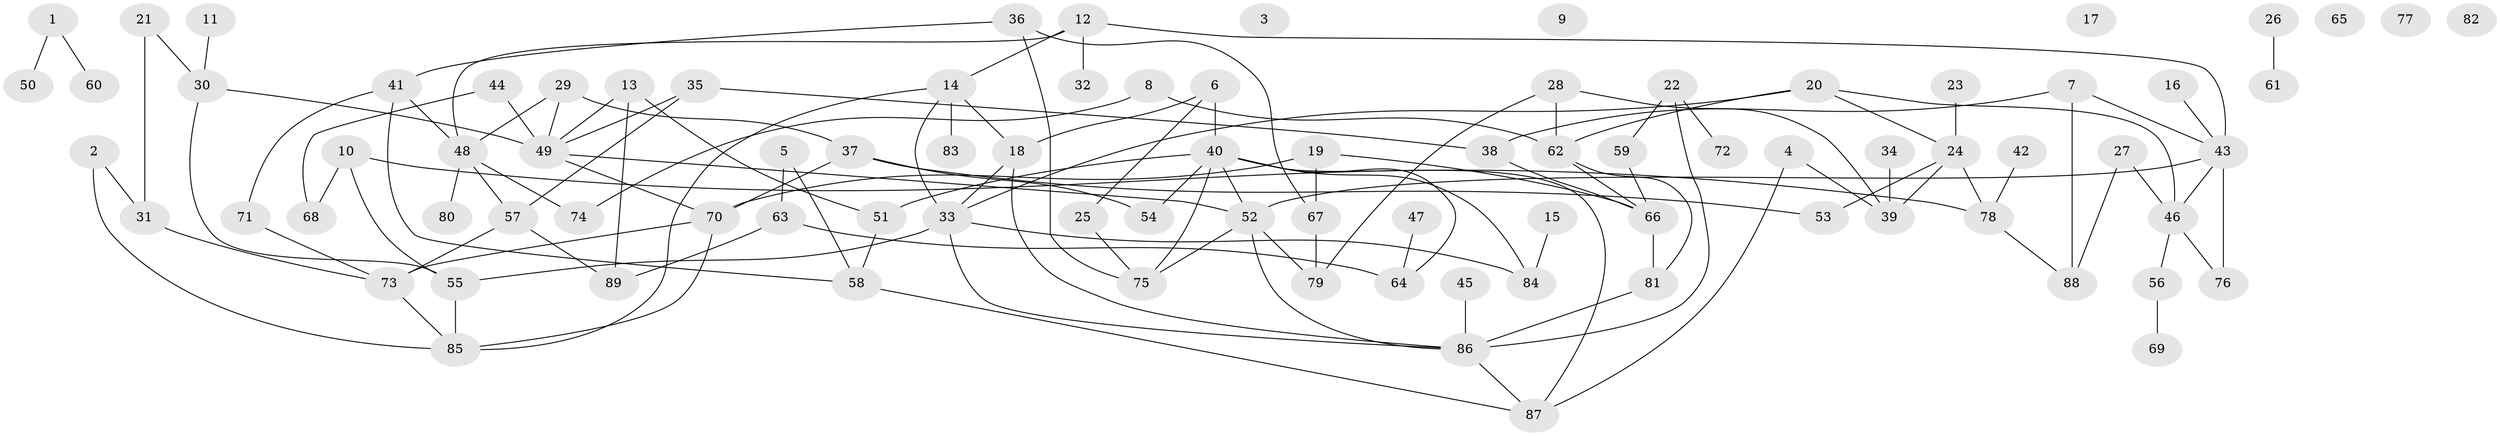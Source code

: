 // coarse degree distribution, {0: 0.18181818181818182, 5: 0.06818181818181818, 6: 0.09090909090909091, 4: 0.09090909090909091, 10: 0.06818181818181818, 9: 0.022727272727272728, 3: 0.045454545454545456, 8: 0.022727272727272728, 2: 0.18181818181818182, 1: 0.18181818181818182, 13: 0.022727272727272728, 7: 0.022727272727272728}
// Generated by graph-tools (version 1.1) at 2025/16/03/04/25 18:16:27]
// undirected, 89 vertices, 126 edges
graph export_dot {
graph [start="1"]
  node [color=gray90,style=filled];
  1;
  2;
  3;
  4;
  5;
  6;
  7;
  8;
  9;
  10;
  11;
  12;
  13;
  14;
  15;
  16;
  17;
  18;
  19;
  20;
  21;
  22;
  23;
  24;
  25;
  26;
  27;
  28;
  29;
  30;
  31;
  32;
  33;
  34;
  35;
  36;
  37;
  38;
  39;
  40;
  41;
  42;
  43;
  44;
  45;
  46;
  47;
  48;
  49;
  50;
  51;
  52;
  53;
  54;
  55;
  56;
  57;
  58;
  59;
  60;
  61;
  62;
  63;
  64;
  65;
  66;
  67;
  68;
  69;
  70;
  71;
  72;
  73;
  74;
  75;
  76;
  77;
  78;
  79;
  80;
  81;
  82;
  83;
  84;
  85;
  86;
  87;
  88;
  89;
  1 -- 50;
  1 -- 60;
  2 -- 31;
  2 -- 85;
  4 -- 39;
  4 -- 87;
  5 -- 58;
  5 -- 63;
  6 -- 18;
  6 -- 25;
  6 -- 40;
  7 -- 38;
  7 -- 43;
  7 -- 88;
  8 -- 62;
  8 -- 74;
  10 -- 55;
  10 -- 68;
  10 -- 78;
  11 -- 30;
  12 -- 14;
  12 -- 32;
  12 -- 43;
  12 -- 48;
  13 -- 49;
  13 -- 51;
  13 -- 89;
  14 -- 18;
  14 -- 33;
  14 -- 83;
  14 -- 85;
  15 -- 84;
  16 -- 43;
  18 -- 33;
  18 -- 86;
  19 -- 66;
  19 -- 67;
  19 -- 70;
  20 -- 24;
  20 -- 33;
  20 -- 46;
  20 -- 62;
  21 -- 30;
  21 -- 31;
  22 -- 59;
  22 -- 72;
  22 -- 86;
  23 -- 24;
  24 -- 39;
  24 -- 53;
  24 -- 78;
  25 -- 75;
  26 -- 61;
  27 -- 46;
  27 -- 88;
  28 -- 39;
  28 -- 62;
  28 -- 79;
  29 -- 37;
  29 -- 48;
  29 -- 49;
  30 -- 49;
  30 -- 55;
  31 -- 73;
  33 -- 55;
  33 -- 84;
  33 -- 86;
  34 -- 39;
  35 -- 38;
  35 -- 49;
  35 -- 57;
  36 -- 41;
  36 -- 67;
  36 -- 75;
  37 -- 53;
  37 -- 54;
  37 -- 70;
  38 -- 66;
  40 -- 51;
  40 -- 52;
  40 -- 54;
  40 -- 64;
  40 -- 75;
  40 -- 84;
  40 -- 87;
  41 -- 48;
  41 -- 58;
  41 -- 71;
  42 -- 78;
  43 -- 46;
  43 -- 52;
  43 -- 76;
  44 -- 49;
  44 -- 68;
  45 -- 86;
  46 -- 56;
  46 -- 76;
  47 -- 64;
  48 -- 57;
  48 -- 74;
  48 -- 80;
  49 -- 52;
  49 -- 70;
  51 -- 58;
  52 -- 75;
  52 -- 79;
  52 -- 86;
  55 -- 85;
  56 -- 69;
  57 -- 73;
  57 -- 89;
  58 -- 87;
  59 -- 66;
  62 -- 66;
  62 -- 81;
  63 -- 64;
  63 -- 89;
  66 -- 81;
  67 -- 79;
  70 -- 73;
  70 -- 85;
  71 -- 73;
  73 -- 85;
  78 -- 88;
  81 -- 86;
  86 -- 87;
}
